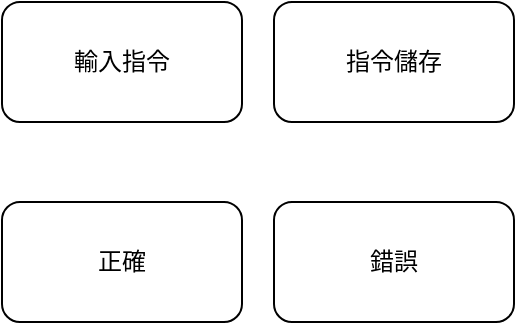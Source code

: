 <mxfile version="24.6.3" type="github">
  <diagram name="第 1 页" id="m_XQLpIjiW6CSPor3rOt">
    <mxGraphModel dx="1023" dy="525" grid="1" gridSize="10" guides="1" tooltips="1" connect="1" arrows="1" fold="1" page="1" pageScale="1" pageWidth="827" pageHeight="1169" math="0" shadow="0">
      <root>
        <mxCell id="0" />
        <mxCell id="1" parent="0" />
        <mxCell id="3rowkWECRtVdp-gIz-65-1" value="輸入指令" style="rounded=1;whiteSpace=wrap;html=1;" vertex="1" parent="1">
          <mxGeometry x="294" y="420" width="120" height="60" as="geometry" />
        </mxCell>
        <mxCell id="3rowkWECRtVdp-gIz-65-2" value="正確" style="rounded=1;whiteSpace=wrap;html=1;" vertex="1" parent="1">
          <mxGeometry x="294" y="520" width="120" height="60" as="geometry" />
        </mxCell>
        <mxCell id="3rowkWECRtVdp-gIz-65-3" value="錯誤" style="rounded=1;whiteSpace=wrap;html=1;" vertex="1" parent="1">
          <mxGeometry x="430" y="520" width="120" height="60" as="geometry" />
        </mxCell>
        <mxCell id="3rowkWECRtVdp-gIz-65-4" value="指令儲存" style="rounded=1;whiteSpace=wrap;html=1;" vertex="1" parent="1">
          <mxGeometry x="430" y="420" width="120" height="60" as="geometry" />
        </mxCell>
      </root>
    </mxGraphModel>
  </diagram>
</mxfile>

